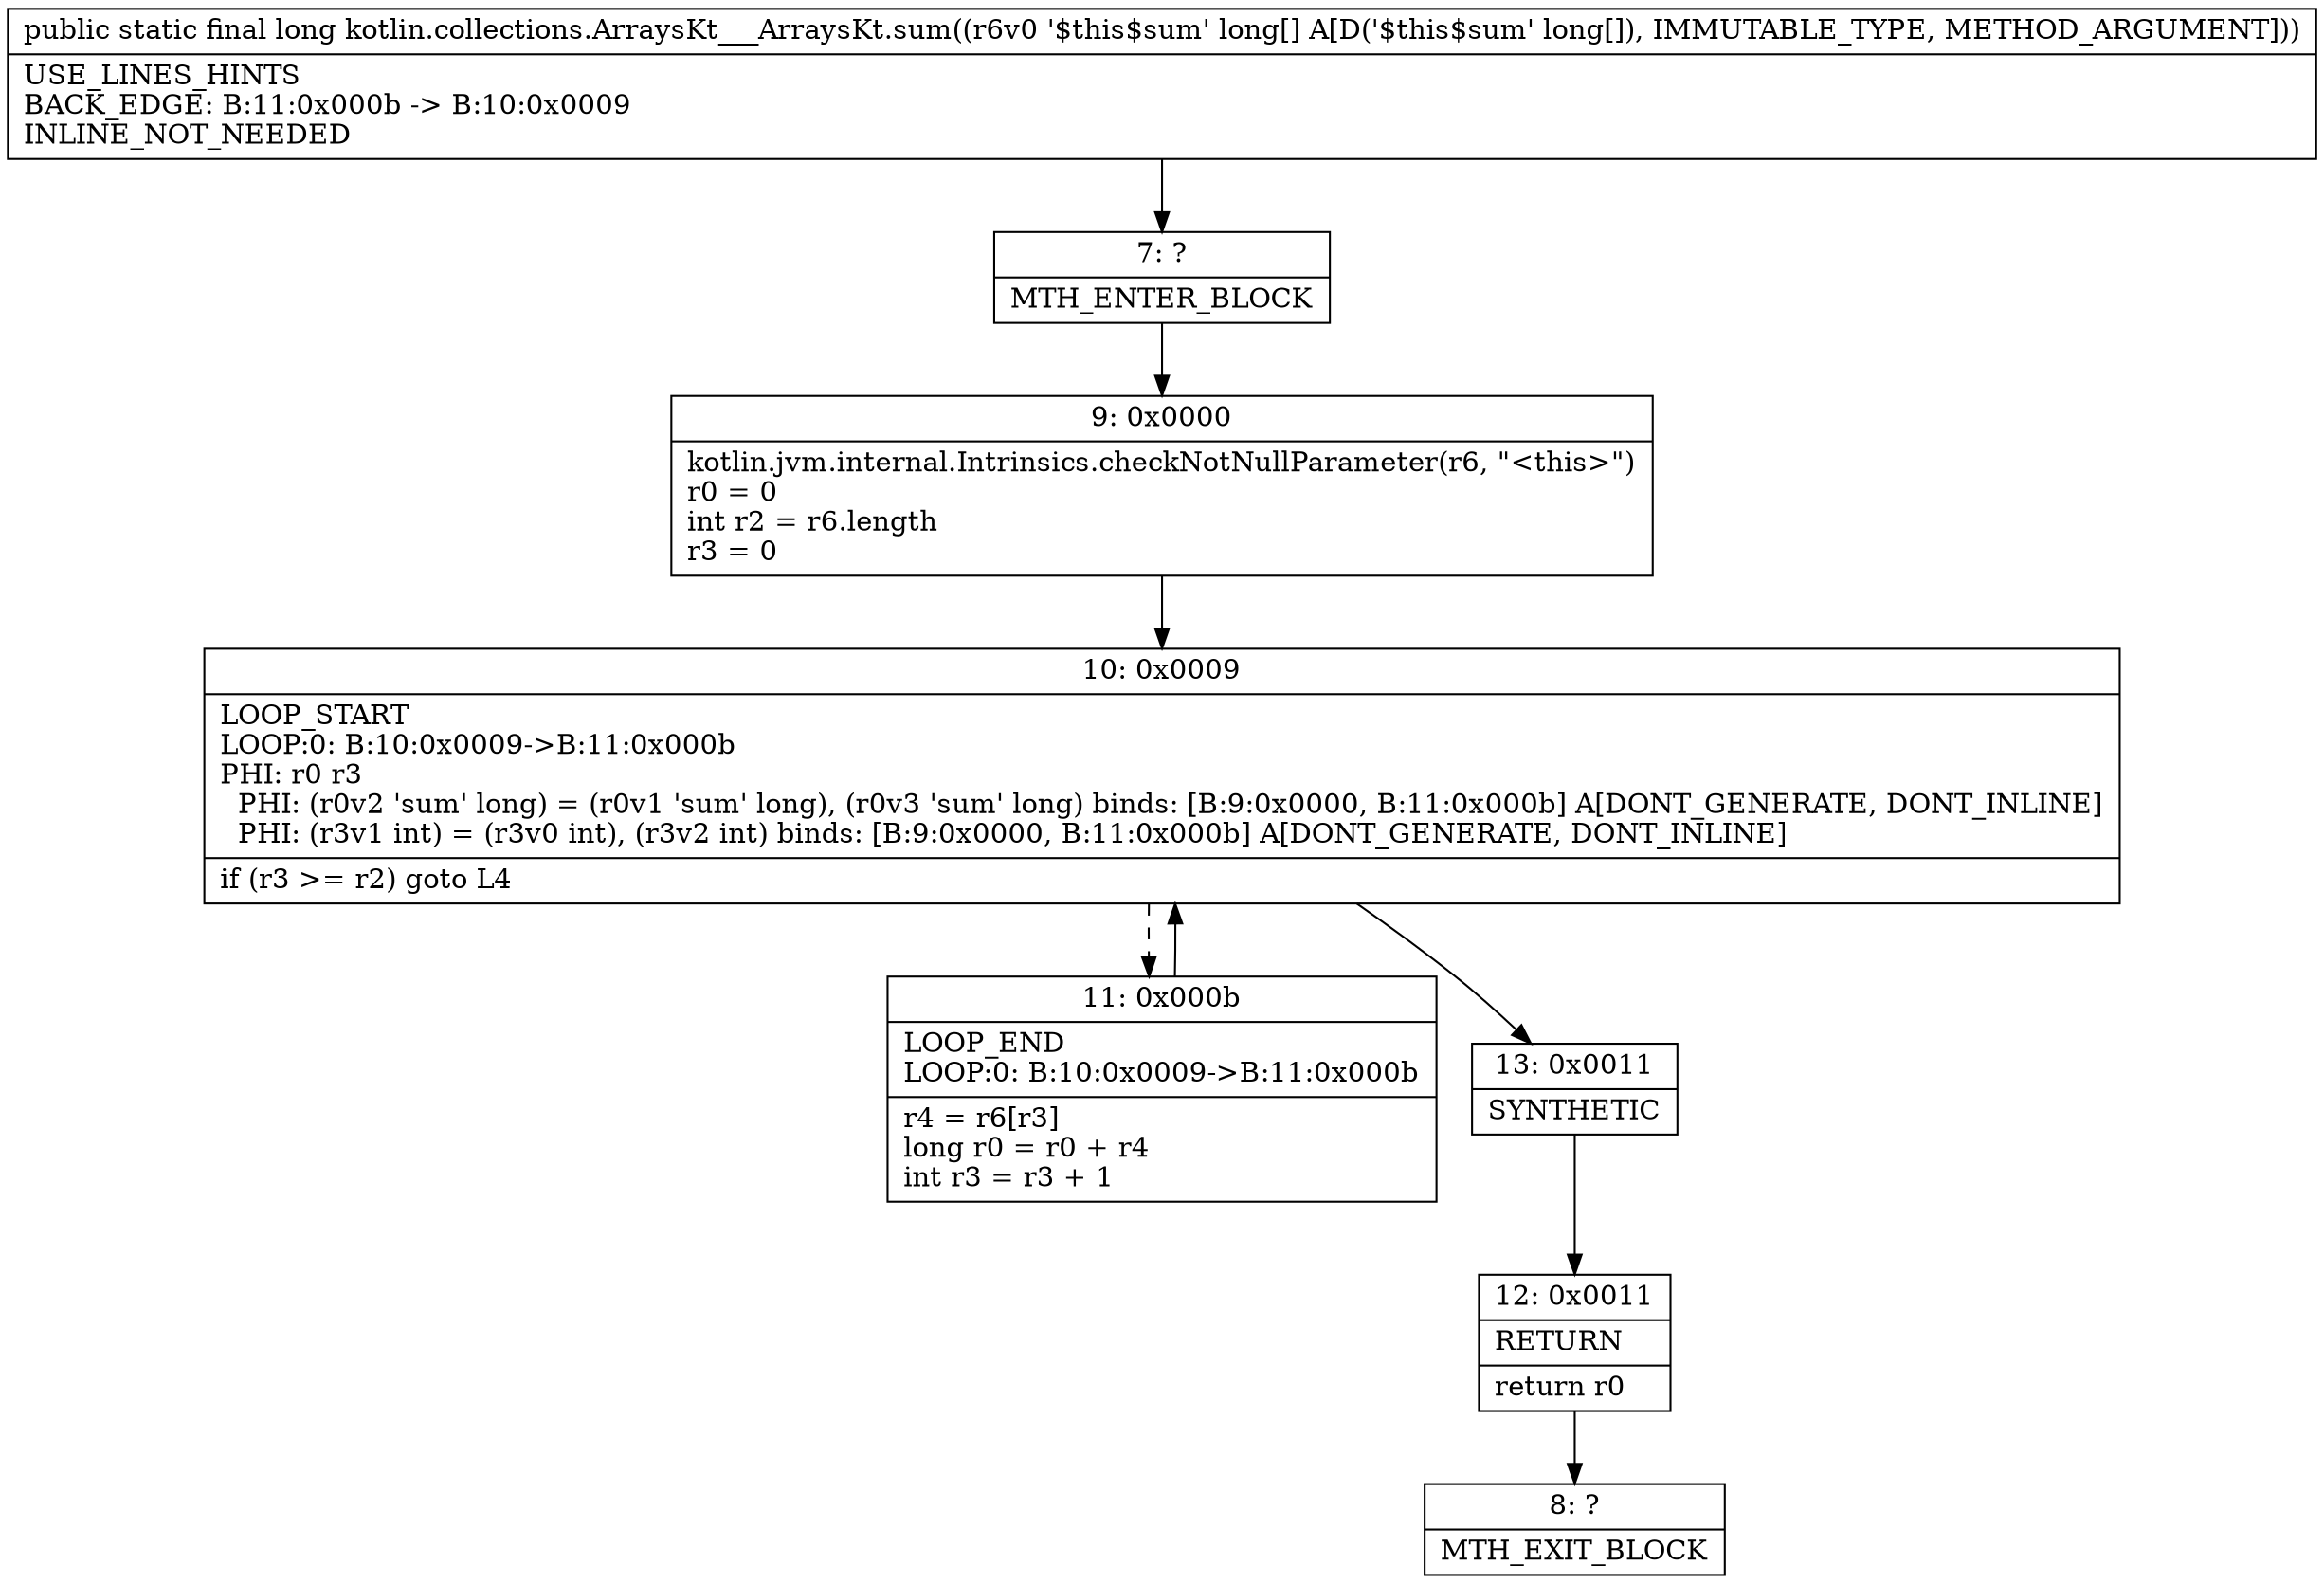 digraph "CFG forkotlin.collections.ArraysKt___ArraysKt.sum([J)J" {
Node_7 [shape=record,label="{7\:\ ?|MTH_ENTER_BLOCK\l}"];
Node_9 [shape=record,label="{9\:\ 0x0000|kotlin.jvm.internal.Intrinsics.checkNotNullParameter(r6, \"\<this\>\")\lr0 = 0\lint r2 = r6.length\lr3 = 0\l}"];
Node_10 [shape=record,label="{10\:\ 0x0009|LOOP_START\lLOOP:0: B:10:0x0009\-\>B:11:0x000b\lPHI: r0 r3 \l  PHI: (r0v2 'sum' long) = (r0v1 'sum' long), (r0v3 'sum' long) binds: [B:9:0x0000, B:11:0x000b] A[DONT_GENERATE, DONT_INLINE]\l  PHI: (r3v1 int) = (r3v0 int), (r3v2 int) binds: [B:9:0x0000, B:11:0x000b] A[DONT_GENERATE, DONT_INLINE]\l|if (r3 \>= r2) goto L4\l}"];
Node_11 [shape=record,label="{11\:\ 0x000b|LOOP_END\lLOOP:0: B:10:0x0009\-\>B:11:0x000b\l|r4 = r6[r3]\llong r0 = r0 + r4\lint r3 = r3 + 1\l}"];
Node_13 [shape=record,label="{13\:\ 0x0011|SYNTHETIC\l}"];
Node_12 [shape=record,label="{12\:\ 0x0011|RETURN\l|return r0\l}"];
Node_8 [shape=record,label="{8\:\ ?|MTH_EXIT_BLOCK\l}"];
MethodNode[shape=record,label="{public static final long kotlin.collections.ArraysKt___ArraysKt.sum((r6v0 '$this$sum' long[] A[D('$this$sum' long[]), IMMUTABLE_TYPE, METHOD_ARGUMENT]))  | USE_LINES_HINTS\lBACK_EDGE: B:11:0x000b \-\> B:10:0x0009\lINLINE_NOT_NEEDED\l}"];
MethodNode -> Node_7;Node_7 -> Node_9;
Node_9 -> Node_10;
Node_10 -> Node_11[style=dashed];
Node_10 -> Node_13;
Node_11 -> Node_10;
Node_13 -> Node_12;
Node_12 -> Node_8;
}

